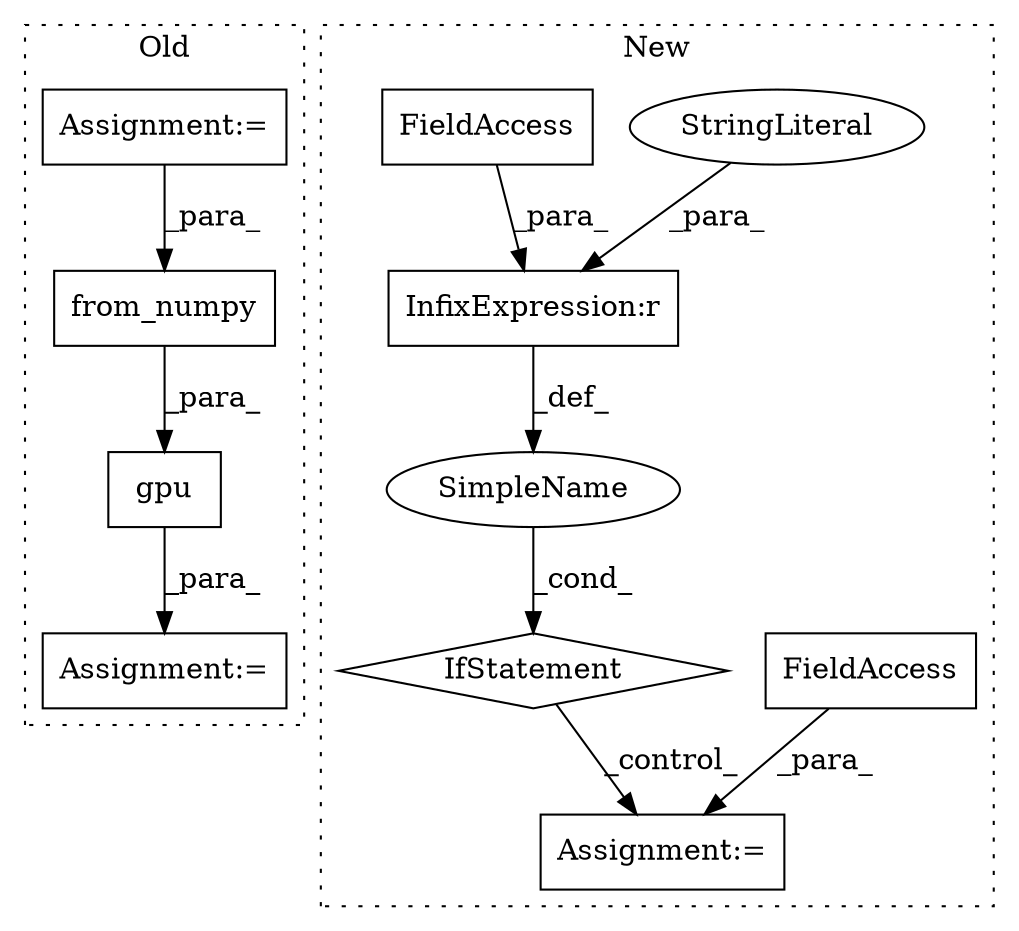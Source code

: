 digraph G {
subgraph cluster0 {
1 [label="from_numpy" a="32" s="3436,3461" l="11,1" shape="box"];
5 [label="Assignment:=" a="7" s="3495" l="1" shape="box"];
6 [label="Assignment:=" a="7" s="3327" l="1" shape="box"];
8 [label="gpu" a="32" s="3426,3462" l="4,1" shape="box"];
label = "Old";
style="dotted";
}
subgraph cluster1 {
2 [label="IfStatement" a="25" s="2443,2468" l="4,2" shape="diamond"];
3 [label="Assignment:=" a="7" s="2527" l="1" shape="box"];
4 [label="SimpleName" a="42" s="" l="" shape="ellipse"];
7 [label="FieldAccess" a="22" s="2528" l="19" shape="box"];
9 [label="InfixExpression:r" a="27" s="2457" l="4" shape="box"];
10 [label="StringLiteral" a="45" s="2461" l="7" shape="ellipse"];
11 [label="FieldAccess" a="22" s="2447" l="10" shape="box"];
label = "New";
style="dotted";
}
1 -> 8 [label="_para_"];
2 -> 3 [label="_control_"];
4 -> 2 [label="_cond_"];
6 -> 1 [label="_para_"];
7 -> 3 [label="_para_"];
8 -> 5 [label="_para_"];
9 -> 4 [label="_def_"];
10 -> 9 [label="_para_"];
11 -> 9 [label="_para_"];
}